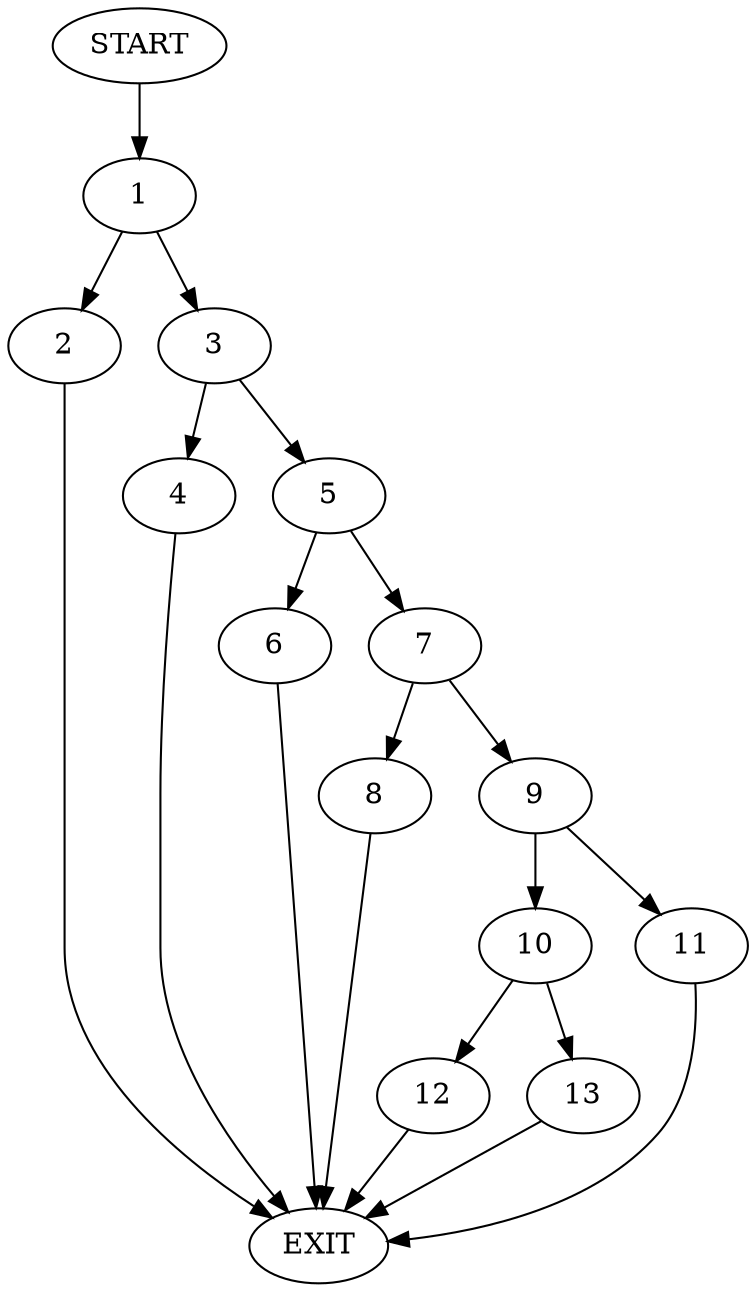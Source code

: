 digraph {
0 [label="START"]
14 [label="EXIT"]
0 -> 1
1 -> 2
1 -> 3
2 -> 14
3 -> 4
3 -> 5
4 -> 14
5 -> 6
5 -> 7
6 -> 14
7 -> 8
7 -> 9
9 -> 10
9 -> 11
8 -> 14
10 -> 12
10 -> 13
11 -> 14
12 -> 14
13 -> 14
}

